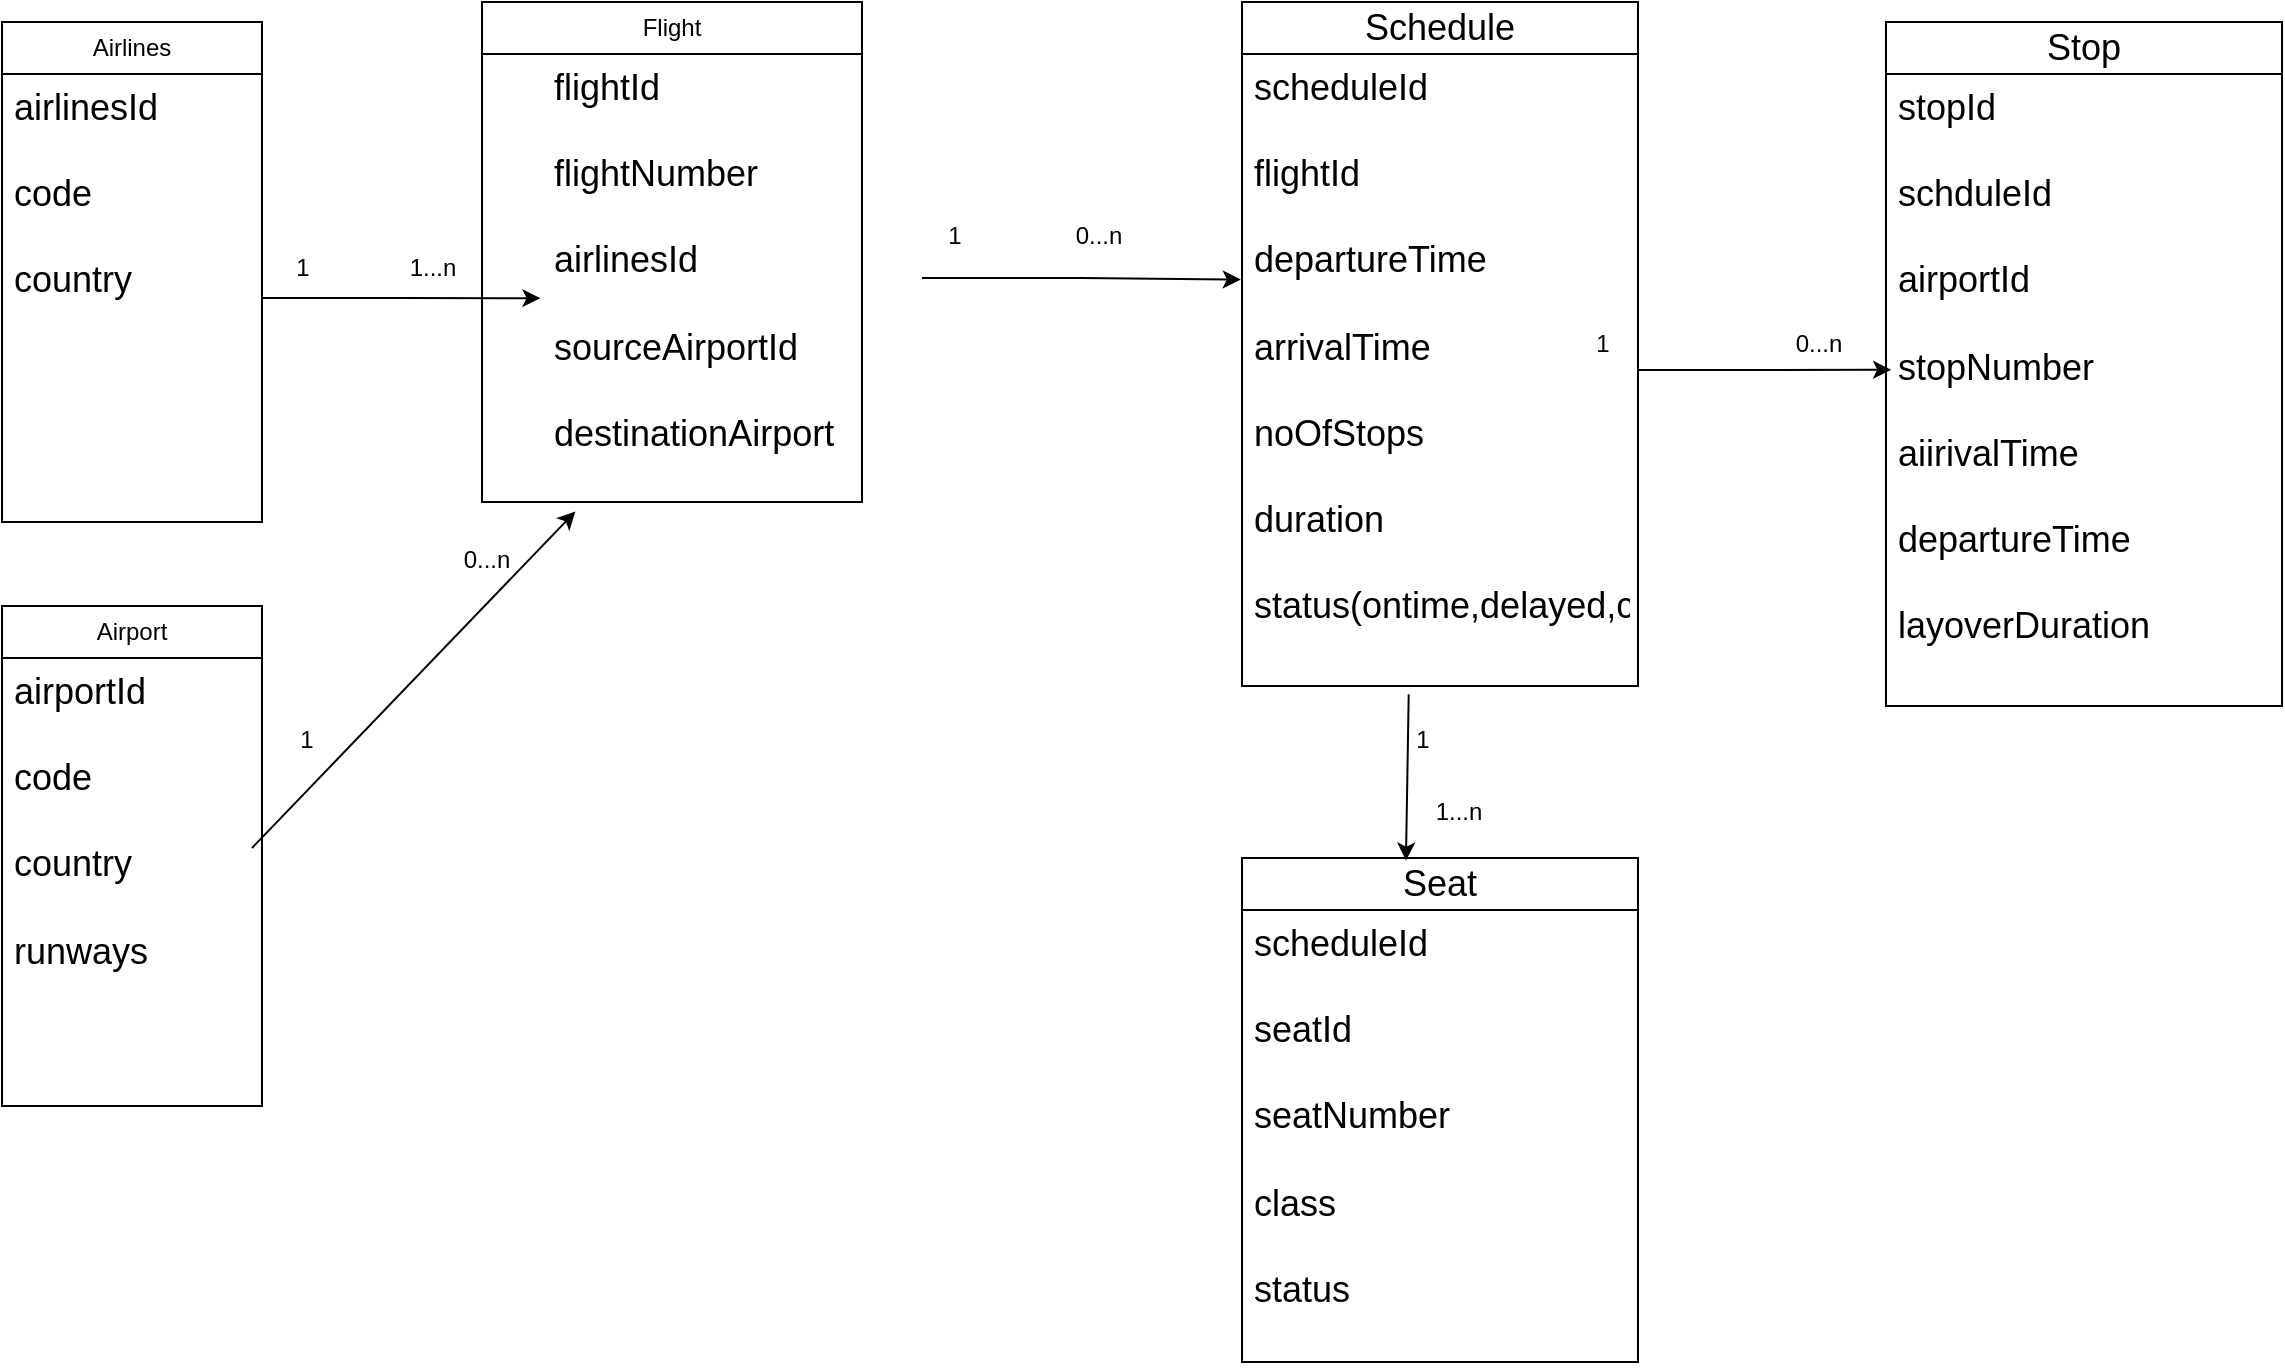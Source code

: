 <mxfile version="25.0.3">
  <diagram name="Page-1" id="QvIoLT-61BfxPhU75C_v">
    <mxGraphModel dx="794" dy="412" grid="1" gridSize="18" guides="1" tooltips="1" connect="1" arrows="1" fold="1" page="1" pageScale="1" pageWidth="1800" pageHeight="827" math="0" shadow="0">
      <root>
        <mxCell id="0" />
        <mxCell id="1" parent="0" />
        <mxCell id="CPcYGVeos0CSQGI424NE-10" value="Airport" style="swimlane;fontStyle=0;childLayout=stackLayout;horizontal=1;startSize=26;fillColor=none;horizontalStack=0;resizeParent=1;resizeParentMax=0;resizeLast=0;collapsible=1;marginBottom=0;whiteSpace=wrap;html=1;" vertex="1" parent="1">
          <mxGeometry x="300" y="342" width="130" height="250" as="geometry" />
        </mxCell>
        <mxCell id="CPcYGVeos0CSQGI424NE-13" value="&lt;div&gt;&lt;font style=&quot;font-size: 18px;&quot;&gt;airportId&lt;/font&gt;&lt;/div&gt;&lt;div&gt;&lt;font style=&quot;font-size: 18px;&quot;&gt;&lt;br&gt;&lt;/font&gt;&lt;/div&gt;&lt;div&gt;&lt;font style=&quot;font-size: 18px;&quot;&gt;code&lt;/font&gt;&lt;/div&gt;&lt;div&gt;&lt;font style=&quot;font-size: 18px;&quot;&gt;&lt;br&gt;&lt;/font&gt;&lt;/div&gt;&lt;div&gt;&lt;font style=&quot;font-size: 18px;&quot;&gt;country&lt;/font&gt;&lt;/div&gt;&lt;div&gt;&lt;font style=&quot;font-size: 18px;&quot;&gt;&lt;br&gt;&lt;/font&gt;&lt;/div&gt;&lt;div&gt;&lt;font style=&quot;font-size: 18px;&quot;&gt;runways&lt;/font&gt;&lt;/div&gt;" style="text;strokeColor=none;fillColor=none;align=left;verticalAlign=top;spacingLeft=4;spacingRight=4;overflow=hidden;rotatable=0;points=[[0,0.5],[1,0.5]];portConstraint=eastwest;whiteSpace=wrap;html=1;" vertex="1" parent="CPcYGVeos0CSQGI424NE-10">
          <mxGeometry y="26" width="130" height="224" as="geometry" />
        </mxCell>
        <mxCell id="CPcYGVeos0CSQGI424NE-14" value="Airlines" style="swimlane;fontStyle=0;childLayout=stackLayout;horizontal=1;startSize=26;fillColor=none;horizontalStack=0;resizeParent=1;resizeParentMax=0;resizeLast=0;collapsible=1;marginBottom=0;whiteSpace=wrap;html=1;" vertex="1" parent="1">
          <mxGeometry x="300" y="50" width="130" height="250" as="geometry" />
        </mxCell>
        <mxCell id="CPcYGVeos0CSQGI424NE-15" value="&lt;div&gt;&lt;span style=&quot;font-size: 18px;&quot;&gt;airlinesId&lt;/span&gt;&lt;/div&gt;&lt;div&gt;&lt;font style=&quot;font-size: 18px;&quot;&gt;&lt;br&gt;&lt;/font&gt;&lt;/div&gt;&lt;div&gt;&lt;font style=&quot;font-size: 18px;&quot;&gt;code&lt;/font&gt;&lt;/div&gt;&lt;div&gt;&lt;font style=&quot;font-size: 18px;&quot;&gt;&lt;br&gt;&lt;/font&gt;&lt;/div&gt;&lt;div&gt;&lt;font style=&quot;font-size: 18px;&quot;&gt;country&lt;/font&gt;&lt;/div&gt;&lt;div&gt;&lt;font style=&quot;font-size: 18px;&quot;&gt;&lt;br&gt;&lt;/font&gt;&lt;/div&gt;&lt;div&gt;&lt;br&gt;&lt;/div&gt;" style="text;strokeColor=none;fillColor=none;align=left;verticalAlign=top;spacingLeft=4;spacingRight=4;overflow=hidden;rotatable=0;points=[[0,0.5],[1,0.5]];portConstraint=eastwest;whiteSpace=wrap;html=1;" vertex="1" parent="CPcYGVeos0CSQGI424NE-14">
          <mxGeometry y="26" width="130" height="224" as="geometry" />
        </mxCell>
        <mxCell id="CPcYGVeos0CSQGI424NE-16" value="Flight" style="swimlane;fontStyle=0;childLayout=stackLayout;horizontal=1;startSize=26;fillColor=none;horizontalStack=0;resizeParent=1;resizeParentMax=0;resizeLast=0;collapsible=1;marginBottom=0;whiteSpace=wrap;html=1;" vertex="1" parent="1">
          <mxGeometry x="540" y="40" width="190" height="250" as="geometry" />
        </mxCell>
        <mxCell id="CPcYGVeos0CSQGI424NE-20" style="edgeStyle=orthogonalEdgeStyle;rounded=0;orthogonalLoop=1;jettySize=auto;html=1;entryX=-0.004;entryY=0.545;entryDx=0;entryDy=0;entryPerimeter=0;" edge="1" parent="1" source="CPcYGVeos0CSQGI424NE-15" target="CPcYGVeos0CSQGI424NE-17">
          <mxGeometry relative="1" as="geometry" />
        </mxCell>
        <mxCell id="CPcYGVeos0CSQGI424NE-21" value="1" style="text;html=1;align=center;verticalAlign=middle;resizable=0;points=[];autosize=1;strokeColor=none;fillColor=none;" vertex="1" parent="1">
          <mxGeometry x="435" y="158" width="30" height="30" as="geometry" />
        </mxCell>
        <mxCell id="CPcYGVeos0CSQGI424NE-22" value="1...n" style="text;html=1;align=center;verticalAlign=middle;resizable=0;points=[];autosize=1;strokeColor=none;fillColor=none;" vertex="1" parent="1">
          <mxGeometry x="490" y="158" width="50" height="30" as="geometry" />
        </mxCell>
        <mxCell id="CPcYGVeos0CSQGI424NE-17" value="&lt;div&gt;&lt;font style=&quot;font-size: 18px;&quot;&gt;flightId&lt;/font&gt;&lt;/div&gt;&lt;div&gt;&lt;font style=&quot;font-size: 18px;&quot;&gt;&lt;br&gt;&lt;/font&gt;&lt;/div&gt;&lt;div&gt;&lt;font style=&quot;font-size: 18px;&quot;&gt;flightNumber&lt;/font&gt;&lt;/div&gt;&lt;div&gt;&lt;font style=&quot;font-size: 18px;&quot;&gt;&lt;br&gt;&lt;/font&gt;&lt;/div&gt;&lt;div&gt;&lt;span style=&quot;font-size: 18px;&quot;&gt;airlinesId&lt;/span&gt;&lt;/div&gt;&lt;div&gt;&lt;font style=&quot;font-size: 18px;&quot;&gt;&lt;br&gt;&lt;/font&gt;&lt;/div&gt;&lt;div&gt;&lt;span style=&quot;font-size: 18px;&quot;&gt;sourceAirportId&lt;/span&gt;&lt;/div&gt;&lt;div&gt;&lt;font style=&quot;font-size: 18px;&quot;&gt;&lt;br&gt;&lt;/font&gt;&lt;/div&gt;&lt;div&gt;&lt;span style=&quot;font-size: 18px;&quot;&gt;destinationAirport&lt;/span&gt;&lt;/div&gt;&lt;div&gt;&lt;font style=&quot;font-size: 18px;&quot;&gt;&lt;br&gt;&lt;/font&gt;&lt;/div&gt;&lt;div&gt;&lt;br&gt;&lt;/div&gt;" style="text;strokeColor=none;fillColor=none;align=left;verticalAlign=top;spacingLeft=4;spacingRight=4;overflow=hidden;rotatable=0;points=[[0,0.5],[1,0.5]];portConstraint=eastwest;whiteSpace=wrap;html=1;" vertex="1" parent="1">
          <mxGeometry x="570" y="66" width="190" height="224" as="geometry" />
        </mxCell>
        <mxCell id="CPcYGVeos0CSQGI424NE-33" style="edgeStyle=orthogonalEdgeStyle;rounded=0;orthogonalLoop=1;jettySize=auto;html=1;entryX=-0.003;entryY=0.357;entryDx=0;entryDy=0;entryPerimeter=0;" edge="1" parent="1" source="CPcYGVeos0CSQGI424NE-17" target="CPcYGVeos0CSQGI424NE-32">
          <mxGeometry relative="1" as="geometry" />
        </mxCell>
        <mxCell id="CPcYGVeos0CSQGI424NE-34" value="1" style="text;html=1;align=center;verticalAlign=middle;resizable=0;points=[];autosize=1;strokeColor=none;fillColor=none;" vertex="1" parent="1">
          <mxGeometry x="758" y="139" width="36" height="36" as="geometry" />
        </mxCell>
        <mxCell id="CPcYGVeos0CSQGI424NE-35" value="0...n" style="text;html=1;align=center;verticalAlign=middle;resizable=0;points=[];autosize=1;strokeColor=none;fillColor=none;" vertex="1" parent="1">
          <mxGeometry x="821" y="139" width="54" height="36" as="geometry" />
        </mxCell>
        <mxCell id="CPcYGVeos0CSQGI424NE-36" value="Stop" style="swimlane;fontStyle=0;childLayout=stackLayout;horizontal=1;startSize=26;fillColor=none;horizontalStack=0;resizeParent=1;resizeParentMax=0;resizeLast=0;collapsible=1;marginBottom=0;whiteSpace=wrap;html=1;fontSize=18;" vertex="1" parent="1">
          <mxGeometry x="1242" y="50" width="198" height="342" as="geometry" />
        </mxCell>
        <mxCell id="CPcYGVeos0CSQGI424NE-37" value="&lt;div&gt;&lt;span style=&quot;font-size: 18px;&quot;&gt;stopId&lt;/span&gt;&lt;/div&gt;&lt;div&gt;&lt;font style=&quot;font-size: 18px;&quot;&gt;&lt;br&gt;&lt;/font&gt;&lt;/div&gt;&lt;div&gt;&lt;span style=&quot;font-size: 18px;&quot;&gt;schduleId&lt;/span&gt;&lt;/div&gt;&lt;div&gt;&lt;font style=&quot;font-size: 18px;&quot;&gt;&lt;br&gt;&lt;/font&gt;&lt;/div&gt;&lt;div&gt;&lt;span style=&quot;font-size: 18px;&quot;&gt;airportId&lt;/span&gt;&lt;/div&gt;&lt;div&gt;&lt;span style=&quot;font-size: 18px;&quot;&gt;&lt;br&gt;&lt;/span&gt;&lt;/div&gt;&lt;div&gt;&lt;span style=&quot;font-size: 18px;&quot;&gt;stopNumber&lt;/span&gt;&lt;/div&gt;&lt;div&gt;&lt;font style=&quot;font-size: 18px;&quot;&gt;&lt;br&gt;&lt;/font&gt;&lt;/div&gt;&lt;div&gt;&lt;span style=&quot;font-size: 18px;&quot;&gt;aiirivalTime&lt;/span&gt;&lt;/div&gt;&lt;div&gt;&lt;span style=&quot;font-size: 18px;&quot;&gt;&lt;br&gt;&lt;/span&gt;&lt;/div&gt;&lt;div&gt;&lt;span style=&quot;font-size: 18px;&quot;&gt;departureTime&lt;/span&gt;&lt;/div&gt;&lt;div&gt;&lt;span style=&quot;font-size: 18px;&quot;&gt;&lt;br&gt;&lt;/span&gt;&lt;/div&gt;&lt;div&gt;&lt;span style=&quot;font-size: 18px;&quot;&gt;layoverDuration&lt;/span&gt;&lt;/div&gt;&lt;div&gt;&lt;span style=&quot;font-size: 18px;&quot;&gt;&lt;br&gt;&lt;/span&gt;&lt;/div&gt;&lt;div&gt;&lt;span style=&quot;font-size: 18px;&quot;&gt;&lt;br&gt;&lt;/span&gt;&lt;/div&gt;&lt;div&gt;&lt;font style=&quot;font-size: 18px;&quot;&gt;&lt;br&gt;&lt;/font&gt;&lt;/div&gt;&lt;div&gt;&lt;br&gt;&lt;/div&gt;" style="text;strokeColor=none;fillColor=none;align=left;verticalAlign=top;spacingLeft=4;spacingRight=4;overflow=hidden;rotatable=0;points=[[0,0.5],[1,0.5]];portConstraint=eastwest;whiteSpace=wrap;html=1;" vertex="1" parent="CPcYGVeos0CSQGI424NE-36">
          <mxGeometry y="26" width="198" height="316" as="geometry" />
        </mxCell>
        <mxCell id="CPcYGVeos0CSQGI424NE-38" style="edgeStyle=orthogonalEdgeStyle;rounded=0;orthogonalLoop=1;jettySize=auto;html=1;entryX=0.013;entryY=0.468;entryDx=0;entryDy=0;entryPerimeter=0;" edge="1" parent="1" source="CPcYGVeos0CSQGI424NE-32" target="CPcYGVeos0CSQGI424NE-37">
          <mxGeometry relative="1" as="geometry" />
        </mxCell>
        <mxCell id="CPcYGVeos0CSQGI424NE-39" value="1" style="text;html=1;align=center;verticalAlign=middle;resizable=0;points=[];autosize=1;strokeColor=none;fillColor=none;" vertex="1" parent="1">
          <mxGeometry x="1082" y="193" width="36" height="36" as="geometry" />
        </mxCell>
        <mxCell id="CPcYGVeos0CSQGI424NE-40" value="0...n" style="text;html=1;align=center;verticalAlign=middle;resizable=0;points=[];autosize=1;strokeColor=none;fillColor=none;" vertex="1" parent="1">
          <mxGeometry x="1181" y="193" width="54" height="36" as="geometry" />
        </mxCell>
        <mxCell id="CPcYGVeos0CSQGI424NE-43" value="Seat" style="swimlane;fontStyle=0;childLayout=stackLayout;horizontal=1;startSize=26;fillColor=none;horizontalStack=0;resizeParent=1;resizeParentMax=0;resizeLast=0;collapsible=1;marginBottom=0;whiteSpace=wrap;html=1;fontSize=18;" vertex="1" parent="1">
          <mxGeometry x="920" y="468" width="198" height="252" as="geometry" />
        </mxCell>
        <mxCell id="CPcYGVeos0CSQGI424NE-44" value="&lt;div&gt;&lt;span style=&quot;font-size: 18px;&quot;&gt;scheduleId&lt;/span&gt;&lt;/div&gt;&lt;div&gt;&lt;font style=&quot;font-size: 18px;&quot;&gt;&lt;br&gt;&lt;/font&gt;&lt;/div&gt;&lt;div&gt;&lt;span style=&quot;font-size: 18px;&quot;&gt;seatId&lt;/span&gt;&lt;/div&gt;&lt;div&gt;&lt;font style=&quot;font-size: 18px;&quot;&gt;&lt;br&gt;&lt;/font&gt;&lt;/div&gt;&lt;div&gt;&lt;span style=&quot;font-size: 18px;&quot;&gt;seatNumber&lt;/span&gt;&lt;/div&gt;&lt;div&gt;&lt;span style=&quot;font-size: 18px;&quot;&gt;&lt;br&gt;&lt;/span&gt;&lt;/div&gt;&lt;div&gt;&lt;span style=&quot;font-size: 18px;&quot;&gt;class&lt;/span&gt;&lt;/div&gt;&lt;div&gt;&lt;font style=&quot;font-size: 18px;&quot;&gt;&lt;br&gt;&lt;/font&gt;&lt;/div&gt;&lt;div&gt;&lt;span style=&quot;font-size: 18px;&quot;&gt;status&lt;/span&gt;&lt;/div&gt;&lt;div&gt;&lt;span style=&quot;font-size: 18px;&quot;&gt;&lt;br&gt;&lt;/span&gt;&lt;/div&gt;&lt;div&gt;&lt;br&gt;&lt;/div&gt;&lt;div&gt;&lt;br&gt;&lt;/div&gt;&lt;div&gt;&lt;span style=&quot;font-size: 18px;&quot;&gt;&lt;br&gt;&lt;/span&gt;&lt;/div&gt;&lt;div&gt;&lt;font style=&quot;font-size: 18px;&quot;&gt;&lt;br&gt;&lt;/font&gt;&lt;/div&gt;&lt;div&gt;&lt;br&gt;&lt;/div&gt;" style="text;strokeColor=none;fillColor=none;align=left;verticalAlign=top;spacingLeft=4;spacingRight=4;overflow=hidden;rotatable=0;points=[[0,0.5],[1,0.5]];portConstraint=eastwest;whiteSpace=wrap;html=1;" vertex="1" parent="CPcYGVeos0CSQGI424NE-43">
          <mxGeometry y="26" width="198" height="226" as="geometry" />
        </mxCell>
        <mxCell id="CPcYGVeos0CSQGI424NE-29" value="Schedule" style="swimlane;fontStyle=0;childLayout=stackLayout;horizontal=1;startSize=26;fillColor=none;horizontalStack=0;resizeParent=1;resizeParentMax=0;resizeLast=0;collapsible=1;marginBottom=0;whiteSpace=wrap;html=1;fontSize=18;" vertex="1" parent="1">
          <mxGeometry x="920" y="40" width="198" height="342" as="geometry" />
        </mxCell>
        <mxCell id="CPcYGVeos0CSQGI424NE-32" value="&lt;div&gt;&lt;span style=&quot;font-size: 18px;&quot;&gt;scheduleId&lt;/span&gt;&lt;/div&gt;&lt;div&gt;&lt;font style=&quot;font-size: 18px;&quot;&gt;&lt;br&gt;&lt;/font&gt;&lt;/div&gt;&lt;div&gt;&lt;span style=&quot;font-size: 18px;&quot;&gt;flightId&lt;/span&gt;&lt;/div&gt;&lt;div&gt;&lt;font style=&quot;font-size: 18px;&quot;&gt;&lt;br&gt;&lt;/font&gt;&lt;/div&gt;&lt;div&gt;&lt;span style=&quot;font-size: 18px;&quot;&gt;departureTime&lt;/span&gt;&lt;/div&gt;&lt;div&gt;&lt;span style=&quot;font-size: 18px;&quot;&gt;&lt;br&gt;&lt;/span&gt;&lt;/div&gt;&lt;div&gt;&lt;span style=&quot;font-size: 18px;&quot;&gt;arrivalTime&lt;/span&gt;&lt;/div&gt;&lt;div&gt;&lt;font style=&quot;font-size: 18px;&quot;&gt;&lt;br&gt;&lt;/font&gt;&lt;/div&gt;&lt;div&gt;&lt;span style=&quot;font-size: 18px;&quot;&gt;noOfStops&lt;/span&gt;&lt;/div&gt;&lt;div&gt;&lt;span style=&quot;font-size: 18px;&quot;&gt;&lt;br&gt;&lt;/span&gt;&lt;/div&gt;&lt;div&gt;&lt;span style=&quot;font-size: 18px;&quot;&gt;duration&lt;/span&gt;&lt;/div&gt;&lt;div&gt;&lt;span style=&quot;font-size: 18px;&quot;&gt;&lt;br&gt;&lt;/span&gt;&lt;/div&gt;&lt;div&gt;&lt;span style=&quot;font-size: 18px;&quot;&gt;status(ontime,delayed,cancelled)&lt;/span&gt;&lt;/div&gt;&lt;div&gt;&lt;span style=&quot;font-size: 18px;&quot;&gt;&lt;br&gt;&lt;/span&gt;&lt;/div&gt;&lt;div&gt;&lt;span style=&quot;font-size: 18px;&quot;&gt;&lt;br&gt;&lt;/span&gt;&lt;/div&gt;&lt;div&gt;&lt;font style=&quot;font-size: 18px;&quot;&gt;&lt;br&gt;&lt;/font&gt;&lt;/div&gt;&lt;div&gt;&lt;br&gt;&lt;/div&gt;" style="text;strokeColor=none;fillColor=none;align=left;verticalAlign=top;spacingLeft=4;spacingRight=4;overflow=hidden;rotatable=0;points=[[0,0.5],[1,0.5]];portConstraint=eastwest;whiteSpace=wrap;html=1;" vertex="1" parent="CPcYGVeos0CSQGI424NE-29">
          <mxGeometry y="26" width="198" height="316" as="geometry" />
        </mxCell>
        <mxCell id="CPcYGVeos0CSQGI424NE-45" value="" style="endArrow=classic;html=1;rounded=0;exitX=0.421;exitY=1.013;exitDx=0;exitDy=0;exitPerimeter=0;entryX=0.414;entryY=0.005;entryDx=0;entryDy=0;entryPerimeter=0;" edge="1" parent="1" source="CPcYGVeos0CSQGI424NE-32" target="CPcYGVeos0CSQGI424NE-43">
          <mxGeometry width="50" height="50" relative="1" as="geometry">
            <mxPoint x="1080" y="410" as="sourcePoint" />
            <mxPoint x="1130" y="360" as="targetPoint" />
          </mxGeometry>
        </mxCell>
        <mxCell id="CPcYGVeos0CSQGI424NE-46" value="1" style="text;html=1;align=center;verticalAlign=middle;resizable=0;points=[];autosize=1;strokeColor=none;fillColor=none;" vertex="1" parent="1">
          <mxGeometry x="992" y="391" width="36" height="36" as="geometry" />
        </mxCell>
        <mxCell id="CPcYGVeos0CSQGI424NE-47" value="1...n" style="text;html=1;align=center;verticalAlign=middle;resizable=0;points=[];autosize=1;strokeColor=none;fillColor=none;" vertex="1" parent="1">
          <mxGeometry x="1001" y="427" width="54" height="36" as="geometry" />
        </mxCell>
        <mxCell id="CPcYGVeos0CSQGI424NE-48" value="" style="endArrow=classic;html=1;rounded=0;entryX=0.088;entryY=1.021;entryDx=0;entryDy=0;entryPerimeter=0;" edge="1" parent="1" target="CPcYGVeos0CSQGI424NE-17">
          <mxGeometry width="50" height="50" relative="1" as="geometry">
            <mxPoint x="425" y="463" as="sourcePoint" />
            <mxPoint x="475" y="413" as="targetPoint" />
          </mxGeometry>
        </mxCell>
        <mxCell id="CPcYGVeos0CSQGI424NE-49" value="1" style="text;html=1;align=center;verticalAlign=middle;resizable=0;points=[];autosize=1;strokeColor=none;fillColor=none;" vertex="1" parent="1">
          <mxGeometry x="434" y="391" width="36" height="36" as="geometry" />
        </mxCell>
        <mxCell id="CPcYGVeos0CSQGI424NE-50" value="0...n" style="text;html=1;align=center;verticalAlign=middle;resizable=0;points=[];autosize=1;strokeColor=none;fillColor=none;" vertex="1" parent="1">
          <mxGeometry x="515" y="301" width="54" height="36" as="geometry" />
        </mxCell>
      </root>
    </mxGraphModel>
  </diagram>
</mxfile>
